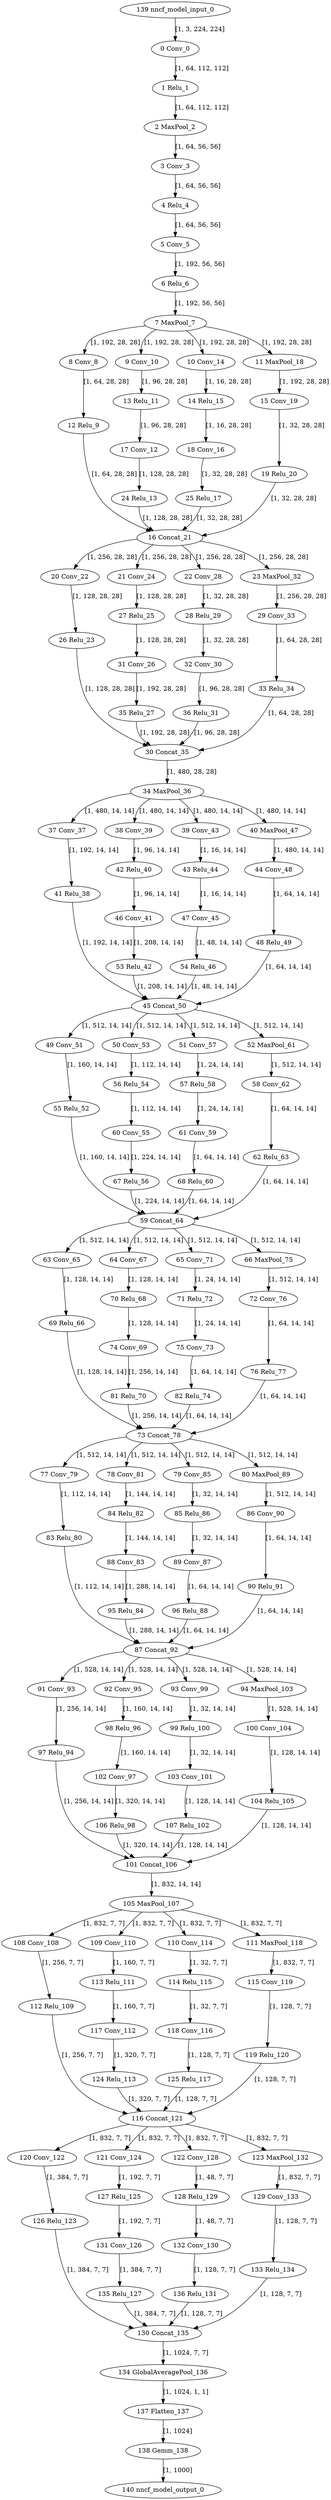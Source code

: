 strict digraph  {
"0 Conv_0" [id=0, type=Conv];
"1 Relu_1" [id=1, type=Relu];
"2 MaxPool_2" [id=2, type=MaxPool];
"3 Conv_3" [id=3, type=Conv];
"4 Relu_4" [id=4, type=Relu];
"5 Conv_5" [id=5, type=Conv];
"6 Relu_6" [id=6, type=Relu];
"7 MaxPool_7" [id=7, type=MaxPool];
"8 Conv_8" [id=8, type=Conv];
"9 Conv_10" [id=9, type=Conv];
"10 Conv_14" [id=10, type=Conv];
"11 MaxPool_18" [id=11, type=MaxPool];
"12 Relu_9" [id=12, type=Relu];
"13 Relu_11" [id=13, type=Relu];
"14 Relu_15" [id=14, type=Relu];
"15 Conv_19" [id=15, type=Conv];
"16 Concat_21" [id=16, type=Concat];
"17 Conv_12" [id=17, type=Conv];
"18 Conv_16" [id=18, type=Conv];
"19 Relu_20" [id=19, type=Relu];
"20 Conv_22" [id=20, type=Conv];
"21 Conv_24" [id=21, type=Conv];
"22 Conv_28" [id=22, type=Conv];
"23 MaxPool_32" [id=23, type=MaxPool];
"24 Relu_13" [id=24, type=Relu];
"25 Relu_17" [id=25, type=Relu];
"26 Relu_23" [id=26, type=Relu];
"27 Relu_25" [id=27, type=Relu];
"28 Relu_29" [id=28, type=Relu];
"29 Conv_33" [id=29, type=Conv];
"30 Concat_35" [id=30, type=Concat];
"31 Conv_26" [id=31, type=Conv];
"32 Conv_30" [id=32, type=Conv];
"33 Relu_34" [id=33, type=Relu];
"34 MaxPool_36" [id=34, type=MaxPool];
"35 Relu_27" [id=35, type=Relu];
"36 Relu_31" [id=36, type=Relu];
"37 Conv_37" [id=37, type=Conv];
"38 Conv_39" [id=38, type=Conv];
"39 Conv_43" [id=39, type=Conv];
"40 MaxPool_47" [id=40, type=MaxPool];
"41 Relu_38" [id=41, type=Relu];
"42 Relu_40" [id=42, type=Relu];
"43 Relu_44" [id=43, type=Relu];
"44 Conv_48" [id=44, type=Conv];
"45 Concat_50" [id=45, type=Concat];
"46 Conv_41" [id=46, type=Conv];
"47 Conv_45" [id=47, type=Conv];
"48 Relu_49" [id=48, type=Relu];
"49 Conv_51" [id=49, type=Conv];
"50 Conv_53" [id=50, type=Conv];
"51 Conv_57" [id=51, type=Conv];
"52 MaxPool_61" [id=52, type=MaxPool];
"53 Relu_42" [id=53, type=Relu];
"54 Relu_46" [id=54, type=Relu];
"55 Relu_52" [id=55, type=Relu];
"56 Relu_54" [id=56, type=Relu];
"57 Relu_58" [id=57, type=Relu];
"58 Conv_62" [id=58, type=Conv];
"59 Concat_64" [id=59, type=Concat];
"60 Conv_55" [id=60, type=Conv];
"61 Conv_59" [id=61, type=Conv];
"62 Relu_63" [id=62, type=Relu];
"63 Conv_65" [id=63, type=Conv];
"64 Conv_67" [id=64, type=Conv];
"65 Conv_71" [id=65, type=Conv];
"66 MaxPool_75" [id=66, type=MaxPool];
"67 Relu_56" [id=67, type=Relu];
"68 Relu_60" [id=68, type=Relu];
"69 Relu_66" [id=69, type=Relu];
"70 Relu_68" [id=70, type=Relu];
"71 Relu_72" [id=71, type=Relu];
"72 Conv_76" [id=72, type=Conv];
"73 Concat_78" [id=73, type=Concat];
"74 Conv_69" [id=74, type=Conv];
"75 Conv_73" [id=75, type=Conv];
"76 Relu_77" [id=76, type=Relu];
"77 Conv_79" [id=77, type=Conv];
"78 Conv_81" [id=78, type=Conv];
"79 Conv_85" [id=79, type=Conv];
"80 MaxPool_89" [id=80, type=MaxPool];
"81 Relu_70" [id=81, type=Relu];
"82 Relu_74" [id=82, type=Relu];
"83 Relu_80" [id=83, type=Relu];
"84 Relu_82" [id=84, type=Relu];
"85 Relu_86" [id=85, type=Relu];
"86 Conv_90" [id=86, type=Conv];
"87 Concat_92" [id=87, type=Concat];
"88 Conv_83" [id=88, type=Conv];
"89 Conv_87" [id=89, type=Conv];
"90 Relu_91" [id=90, type=Relu];
"91 Conv_93" [id=91, type=Conv];
"92 Conv_95" [id=92, type=Conv];
"93 Conv_99" [id=93, type=Conv];
"94 MaxPool_103" [id=94, type=MaxPool];
"95 Relu_84" [id=95, type=Relu];
"96 Relu_88" [id=96, type=Relu];
"97 Relu_94" [id=97, type=Relu];
"98 Relu_96" [id=98, type=Relu];
"99 Relu_100" [id=99, type=Relu];
"100 Conv_104" [id=100, type=Conv];
"101 Concat_106" [id=101, type=Concat];
"102 Conv_97" [id=102, type=Conv];
"103 Conv_101" [id=103, type=Conv];
"104 Relu_105" [id=104, type=Relu];
"105 MaxPool_107" [id=105, type=MaxPool];
"106 Relu_98" [id=106, type=Relu];
"107 Relu_102" [id=107, type=Relu];
"108 Conv_108" [id=108, type=Conv];
"109 Conv_110" [id=109, type=Conv];
"110 Conv_114" [id=110, type=Conv];
"111 MaxPool_118" [id=111, type=MaxPool];
"112 Relu_109" [id=112, type=Relu];
"113 Relu_111" [id=113, type=Relu];
"114 Relu_115" [id=114, type=Relu];
"115 Conv_119" [id=115, type=Conv];
"116 Concat_121" [id=116, type=Concat];
"117 Conv_112" [id=117, type=Conv];
"118 Conv_116" [id=118, type=Conv];
"119 Relu_120" [id=119, type=Relu];
"120 Conv_122" [id=120, type=Conv];
"121 Conv_124" [id=121, type=Conv];
"122 Conv_128" [id=122, type=Conv];
"123 MaxPool_132" [id=123, type=MaxPool];
"124 Relu_113" [id=124, type=Relu];
"125 Relu_117" [id=125, type=Relu];
"126 Relu_123" [id=126, type=Relu];
"127 Relu_125" [id=127, type=Relu];
"128 Relu_129" [id=128, type=Relu];
"129 Conv_133" [id=129, type=Conv];
"130 Concat_135" [id=130, type=Concat];
"131 Conv_126" [id=131, type=Conv];
"132 Conv_130" [id=132, type=Conv];
"133 Relu_134" [id=133, type=Relu];
"134 GlobalAveragePool_136" [id=134, type=GlobalAveragePool];
"135 Relu_127" [id=135, type=Relu];
"136 Relu_131" [id=136, type=Relu];
"137 Flatten_137" [id=137, type=Flatten];
"138 Gemm_138" [id=138, type=Gemm];
"139 nncf_model_input_0" [id=139, type=nncf_model_input];
"140 nncf_model_output_0" [id=140, type=nncf_model_output];
"0 Conv_0" -> "1 Relu_1"  [label="[1, 64, 112, 112]", style=solid];
"1 Relu_1" -> "2 MaxPool_2"  [label="[1, 64, 112, 112]", style=solid];
"2 MaxPool_2" -> "3 Conv_3"  [label="[1, 64, 56, 56]", style=solid];
"3 Conv_3" -> "4 Relu_4"  [label="[1, 64, 56, 56]", style=solid];
"4 Relu_4" -> "5 Conv_5"  [label="[1, 64, 56, 56]", style=solid];
"5 Conv_5" -> "6 Relu_6"  [label="[1, 192, 56, 56]", style=solid];
"6 Relu_6" -> "7 MaxPool_7"  [label="[1, 192, 56, 56]", style=solid];
"7 MaxPool_7" -> "8 Conv_8"  [label="[1, 192, 28, 28]", style=solid];
"7 MaxPool_7" -> "9 Conv_10"  [label="[1, 192, 28, 28]", style=solid];
"7 MaxPool_7" -> "10 Conv_14"  [label="[1, 192, 28, 28]", style=solid];
"7 MaxPool_7" -> "11 MaxPool_18"  [label="[1, 192, 28, 28]", style=solid];
"8 Conv_8" -> "12 Relu_9"  [label="[1, 64, 28, 28]", style=solid];
"9 Conv_10" -> "13 Relu_11"  [label="[1, 96, 28, 28]", style=solid];
"10 Conv_14" -> "14 Relu_15"  [label="[1, 16, 28, 28]", style=solid];
"11 MaxPool_18" -> "15 Conv_19"  [label="[1, 192, 28, 28]", style=solid];
"12 Relu_9" -> "16 Concat_21"  [label="[1, 64, 28, 28]", style=solid];
"13 Relu_11" -> "17 Conv_12"  [label="[1, 96, 28, 28]", style=solid];
"14 Relu_15" -> "18 Conv_16"  [label="[1, 16, 28, 28]", style=solid];
"15 Conv_19" -> "19 Relu_20"  [label="[1, 32, 28, 28]", style=solid];
"16 Concat_21" -> "20 Conv_22"  [label="[1, 256, 28, 28]", style=solid];
"16 Concat_21" -> "21 Conv_24"  [label="[1, 256, 28, 28]", style=solid];
"16 Concat_21" -> "22 Conv_28"  [label="[1, 256, 28, 28]", style=solid];
"16 Concat_21" -> "23 MaxPool_32"  [label="[1, 256, 28, 28]", style=solid];
"17 Conv_12" -> "24 Relu_13"  [label="[1, 128, 28, 28]", style=solid];
"18 Conv_16" -> "25 Relu_17"  [label="[1, 32, 28, 28]", style=solid];
"19 Relu_20" -> "16 Concat_21"  [label="[1, 32, 28, 28]", style=solid];
"20 Conv_22" -> "26 Relu_23"  [label="[1, 128, 28, 28]", style=solid];
"21 Conv_24" -> "27 Relu_25"  [label="[1, 128, 28, 28]", style=solid];
"22 Conv_28" -> "28 Relu_29"  [label="[1, 32, 28, 28]", style=solid];
"23 MaxPool_32" -> "29 Conv_33"  [label="[1, 256, 28, 28]", style=solid];
"24 Relu_13" -> "16 Concat_21"  [label="[1, 128, 28, 28]", style=solid];
"25 Relu_17" -> "16 Concat_21"  [label="[1, 32, 28, 28]", style=solid];
"26 Relu_23" -> "30 Concat_35"  [label="[1, 128, 28, 28]", style=solid];
"27 Relu_25" -> "31 Conv_26"  [label="[1, 128, 28, 28]", style=solid];
"28 Relu_29" -> "32 Conv_30"  [label="[1, 32, 28, 28]", style=solid];
"29 Conv_33" -> "33 Relu_34"  [label="[1, 64, 28, 28]", style=solid];
"30 Concat_35" -> "34 MaxPool_36"  [label="[1, 480, 28, 28]", style=solid];
"31 Conv_26" -> "35 Relu_27"  [label="[1, 192, 28, 28]", style=solid];
"32 Conv_30" -> "36 Relu_31"  [label="[1, 96, 28, 28]", style=solid];
"33 Relu_34" -> "30 Concat_35"  [label="[1, 64, 28, 28]", style=solid];
"34 MaxPool_36" -> "37 Conv_37"  [label="[1, 480, 14, 14]", style=solid];
"34 MaxPool_36" -> "38 Conv_39"  [label="[1, 480, 14, 14]", style=solid];
"34 MaxPool_36" -> "39 Conv_43"  [label="[1, 480, 14, 14]", style=solid];
"34 MaxPool_36" -> "40 MaxPool_47"  [label="[1, 480, 14, 14]", style=solid];
"35 Relu_27" -> "30 Concat_35"  [label="[1, 192, 28, 28]", style=solid];
"36 Relu_31" -> "30 Concat_35"  [label="[1, 96, 28, 28]", style=solid];
"37 Conv_37" -> "41 Relu_38"  [label="[1, 192, 14, 14]", style=solid];
"38 Conv_39" -> "42 Relu_40"  [label="[1, 96, 14, 14]", style=solid];
"39 Conv_43" -> "43 Relu_44"  [label="[1, 16, 14, 14]", style=solid];
"40 MaxPool_47" -> "44 Conv_48"  [label="[1, 480, 14, 14]", style=solid];
"41 Relu_38" -> "45 Concat_50"  [label="[1, 192, 14, 14]", style=solid];
"42 Relu_40" -> "46 Conv_41"  [label="[1, 96, 14, 14]", style=solid];
"43 Relu_44" -> "47 Conv_45"  [label="[1, 16, 14, 14]", style=solid];
"44 Conv_48" -> "48 Relu_49"  [label="[1, 64, 14, 14]", style=solid];
"45 Concat_50" -> "49 Conv_51"  [label="[1, 512, 14, 14]", style=solid];
"45 Concat_50" -> "50 Conv_53"  [label="[1, 512, 14, 14]", style=solid];
"45 Concat_50" -> "51 Conv_57"  [label="[1, 512, 14, 14]", style=solid];
"45 Concat_50" -> "52 MaxPool_61"  [label="[1, 512, 14, 14]", style=solid];
"46 Conv_41" -> "53 Relu_42"  [label="[1, 208, 14, 14]", style=solid];
"47 Conv_45" -> "54 Relu_46"  [label="[1, 48, 14, 14]", style=solid];
"48 Relu_49" -> "45 Concat_50"  [label="[1, 64, 14, 14]", style=solid];
"49 Conv_51" -> "55 Relu_52"  [label="[1, 160, 14, 14]", style=solid];
"50 Conv_53" -> "56 Relu_54"  [label="[1, 112, 14, 14]", style=solid];
"51 Conv_57" -> "57 Relu_58"  [label="[1, 24, 14, 14]", style=solid];
"52 MaxPool_61" -> "58 Conv_62"  [label="[1, 512, 14, 14]", style=solid];
"53 Relu_42" -> "45 Concat_50"  [label="[1, 208, 14, 14]", style=solid];
"54 Relu_46" -> "45 Concat_50"  [label="[1, 48, 14, 14]", style=solid];
"55 Relu_52" -> "59 Concat_64"  [label="[1, 160, 14, 14]", style=solid];
"56 Relu_54" -> "60 Conv_55"  [label="[1, 112, 14, 14]", style=solid];
"57 Relu_58" -> "61 Conv_59"  [label="[1, 24, 14, 14]", style=solid];
"58 Conv_62" -> "62 Relu_63"  [label="[1, 64, 14, 14]", style=solid];
"59 Concat_64" -> "63 Conv_65"  [label="[1, 512, 14, 14]", style=solid];
"59 Concat_64" -> "64 Conv_67"  [label="[1, 512, 14, 14]", style=solid];
"59 Concat_64" -> "65 Conv_71"  [label="[1, 512, 14, 14]", style=solid];
"59 Concat_64" -> "66 MaxPool_75"  [label="[1, 512, 14, 14]", style=solid];
"60 Conv_55" -> "67 Relu_56"  [label="[1, 224, 14, 14]", style=solid];
"61 Conv_59" -> "68 Relu_60"  [label="[1, 64, 14, 14]", style=solid];
"62 Relu_63" -> "59 Concat_64"  [label="[1, 64, 14, 14]", style=solid];
"63 Conv_65" -> "69 Relu_66"  [label="[1, 128, 14, 14]", style=solid];
"64 Conv_67" -> "70 Relu_68"  [label="[1, 128, 14, 14]", style=solid];
"65 Conv_71" -> "71 Relu_72"  [label="[1, 24, 14, 14]", style=solid];
"66 MaxPool_75" -> "72 Conv_76"  [label="[1, 512, 14, 14]", style=solid];
"67 Relu_56" -> "59 Concat_64"  [label="[1, 224, 14, 14]", style=solid];
"68 Relu_60" -> "59 Concat_64"  [label="[1, 64, 14, 14]", style=solid];
"69 Relu_66" -> "73 Concat_78"  [label="[1, 128, 14, 14]", style=solid];
"70 Relu_68" -> "74 Conv_69"  [label="[1, 128, 14, 14]", style=solid];
"71 Relu_72" -> "75 Conv_73"  [label="[1, 24, 14, 14]", style=solid];
"72 Conv_76" -> "76 Relu_77"  [label="[1, 64, 14, 14]", style=solid];
"73 Concat_78" -> "77 Conv_79"  [label="[1, 512, 14, 14]", style=solid];
"73 Concat_78" -> "78 Conv_81"  [label="[1, 512, 14, 14]", style=solid];
"73 Concat_78" -> "79 Conv_85"  [label="[1, 512, 14, 14]", style=solid];
"73 Concat_78" -> "80 MaxPool_89"  [label="[1, 512, 14, 14]", style=solid];
"74 Conv_69" -> "81 Relu_70"  [label="[1, 256, 14, 14]", style=solid];
"75 Conv_73" -> "82 Relu_74"  [label="[1, 64, 14, 14]", style=solid];
"76 Relu_77" -> "73 Concat_78"  [label="[1, 64, 14, 14]", style=solid];
"77 Conv_79" -> "83 Relu_80"  [label="[1, 112, 14, 14]", style=solid];
"78 Conv_81" -> "84 Relu_82"  [label="[1, 144, 14, 14]", style=solid];
"79 Conv_85" -> "85 Relu_86"  [label="[1, 32, 14, 14]", style=solid];
"80 MaxPool_89" -> "86 Conv_90"  [label="[1, 512, 14, 14]", style=solid];
"81 Relu_70" -> "73 Concat_78"  [label="[1, 256, 14, 14]", style=solid];
"82 Relu_74" -> "73 Concat_78"  [label="[1, 64, 14, 14]", style=solid];
"83 Relu_80" -> "87 Concat_92"  [label="[1, 112, 14, 14]", style=solid];
"84 Relu_82" -> "88 Conv_83"  [label="[1, 144, 14, 14]", style=solid];
"85 Relu_86" -> "89 Conv_87"  [label="[1, 32, 14, 14]", style=solid];
"86 Conv_90" -> "90 Relu_91"  [label="[1, 64, 14, 14]", style=solid];
"87 Concat_92" -> "91 Conv_93"  [label="[1, 528, 14, 14]", style=solid];
"87 Concat_92" -> "92 Conv_95"  [label="[1, 528, 14, 14]", style=solid];
"87 Concat_92" -> "93 Conv_99"  [label="[1, 528, 14, 14]", style=solid];
"87 Concat_92" -> "94 MaxPool_103"  [label="[1, 528, 14, 14]", style=solid];
"88 Conv_83" -> "95 Relu_84"  [label="[1, 288, 14, 14]", style=solid];
"89 Conv_87" -> "96 Relu_88"  [label="[1, 64, 14, 14]", style=solid];
"90 Relu_91" -> "87 Concat_92"  [label="[1, 64, 14, 14]", style=solid];
"91 Conv_93" -> "97 Relu_94"  [label="[1, 256, 14, 14]", style=solid];
"92 Conv_95" -> "98 Relu_96"  [label="[1, 160, 14, 14]", style=solid];
"93 Conv_99" -> "99 Relu_100"  [label="[1, 32, 14, 14]", style=solid];
"94 MaxPool_103" -> "100 Conv_104"  [label="[1, 528, 14, 14]", style=solid];
"95 Relu_84" -> "87 Concat_92"  [label="[1, 288, 14, 14]", style=solid];
"96 Relu_88" -> "87 Concat_92"  [label="[1, 64, 14, 14]", style=solid];
"97 Relu_94" -> "101 Concat_106"  [label="[1, 256, 14, 14]", style=solid];
"98 Relu_96" -> "102 Conv_97"  [label="[1, 160, 14, 14]", style=solid];
"99 Relu_100" -> "103 Conv_101"  [label="[1, 32, 14, 14]", style=solid];
"100 Conv_104" -> "104 Relu_105"  [label="[1, 128, 14, 14]", style=solid];
"101 Concat_106" -> "105 MaxPool_107"  [label="[1, 832, 14, 14]", style=solid];
"102 Conv_97" -> "106 Relu_98"  [label="[1, 320, 14, 14]", style=solid];
"103 Conv_101" -> "107 Relu_102"  [label="[1, 128, 14, 14]", style=solid];
"104 Relu_105" -> "101 Concat_106"  [label="[1, 128, 14, 14]", style=solid];
"105 MaxPool_107" -> "108 Conv_108"  [label="[1, 832, 7, 7]", style=solid];
"105 MaxPool_107" -> "109 Conv_110"  [label="[1, 832, 7, 7]", style=solid];
"105 MaxPool_107" -> "110 Conv_114"  [label="[1, 832, 7, 7]", style=solid];
"105 MaxPool_107" -> "111 MaxPool_118"  [label="[1, 832, 7, 7]", style=solid];
"106 Relu_98" -> "101 Concat_106"  [label="[1, 320, 14, 14]", style=solid];
"107 Relu_102" -> "101 Concat_106"  [label="[1, 128, 14, 14]", style=solid];
"108 Conv_108" -> "112 Relu_109"  [label="[1, 256, 7, 7]", style=solid];
"109 Conv_110" -> "113 Relu_111"  [label="[1, 160, 7, 7]", style=solid];
"110 Conv_114" -> "114 Relu_115"  [label="[1, 32, 7, 7]", style=solid];
"111 MaxPool_118" -> "115 Conv_119"  [label="[1, 832, 7, 7]", style=solid];
"112 Relu_109" -> "116 Concat_121"  [label="[1, 256, 7, 7]", style=solid];
"113 Relu_111" -> "117 Conv_112"  [label="[1, 160, 7, 7]", style=solid];
"114 Relu_115" -> "118 Conv_116"  [label="[1, 32, 7, 7]", style=solid];
"115 Conv_119" -> "119 Relu_120"  [label="[1, 128, 7, 7]", style=solid];
"116 Concat_121" -> "120 Conv_122"  [label="[1, 832, 7, 7]", style=solid];
"116 Concat_121" -> "121 Conv_124"  [label="[1, 832, 7, 7]", style=solid];
"116 Concat_121" -> "122 Conv_128"  [label="[1, 832, 7, 7]", style=solid];
"116 Concat_121" -> "123 MaxPool_132"  [label="[1, 832, 7, 7]", style=solid];
"117 Conv_112" -> "124 Relu_113"  [label="[1, 320, 7, 7]", style=solid];
"118 Conv_116" -> "125 Relu_117"  [label="[1, 128, 7, 7]", style=solid];
"119 Relu_120" -> "116 Concat_121"  [label="[1, 128, 7, 7]", style=solid];
"120 Conv_122" -> "126 Relu_123"  [label="[1, 384, 7, 7]", style=solid];
"121 Conv_124" -> "127 Relu_125"  [label="[1, 192, 7, 7]", style=solid];
"122 Conv_128" -> "128 Relu_129"  [label="[1, 48, 7, 7]", style=solid];
"123 MaxPool_132" -> "129 Conv_133"  [label="[1, 832, 7, 7]", style=solid];
"124 Relu_113" -> "116 Concat_121"  [label="[1, 320, 7, 7]", style=solid];
"125 Relu_117" -> "116 Concat_121"  [label="[1, 128, 7, 7]", style=solid];
"126 Relu_123" -> "130 Concat_135"  [label="[1, 384, 7, 7]", style=solid];
"127 Relu_125" -> "131 Conv_126"  [label="[1, 192, 7, 7]", style=solid];
"128 Relu_129" -> "132 Conv_130"  [label="[1, 48, 7, 7]", style=solid];
"129 Conv_133" -> "133 Relu_134"  [label="[1, 128, 7, 7]", style=solid];
"130 Concat_135" -> "134 GlobalAveragePool_136"  [label="[1, 1024, 7, 7]", style=solid];
"131 Conv_126" -> "135 Relu_127"  [label="[1, 384, 7, 7]", style=solid];
"132 Conv_130" -> "136 Relu_131"  [label="[1, 128, 7, 7]", style=solid];
"133 Relu_134" -> "130 Concat_135"  [label="[1, 128, 7, 7]", style=solid];
"134 GlobalAveragePool_136" -> "137 Flatten_137"  [label="[1, 1024, 1, 1]", style=solid];
"135 Relu_127" -> "130 Concat_135"  [label="[1, 384, 7, 7]", style=solid];
"136 Relu_131" -> "130 Concat_135"  [label="[1, 128, 7, 7]", style=solid];
"137 Flatten_137" -> "138 Gemm_138"  [label="[1, 1024]", style=solid];
"138 Gemm_138" -> "140 nncf_model_output_0"  [label="[1, 1000]", style=solid];
"139 nncf_model_input_0" -> "0 Conv_0"  [label="[1, 3, 224, 224]", style=solid];
}
